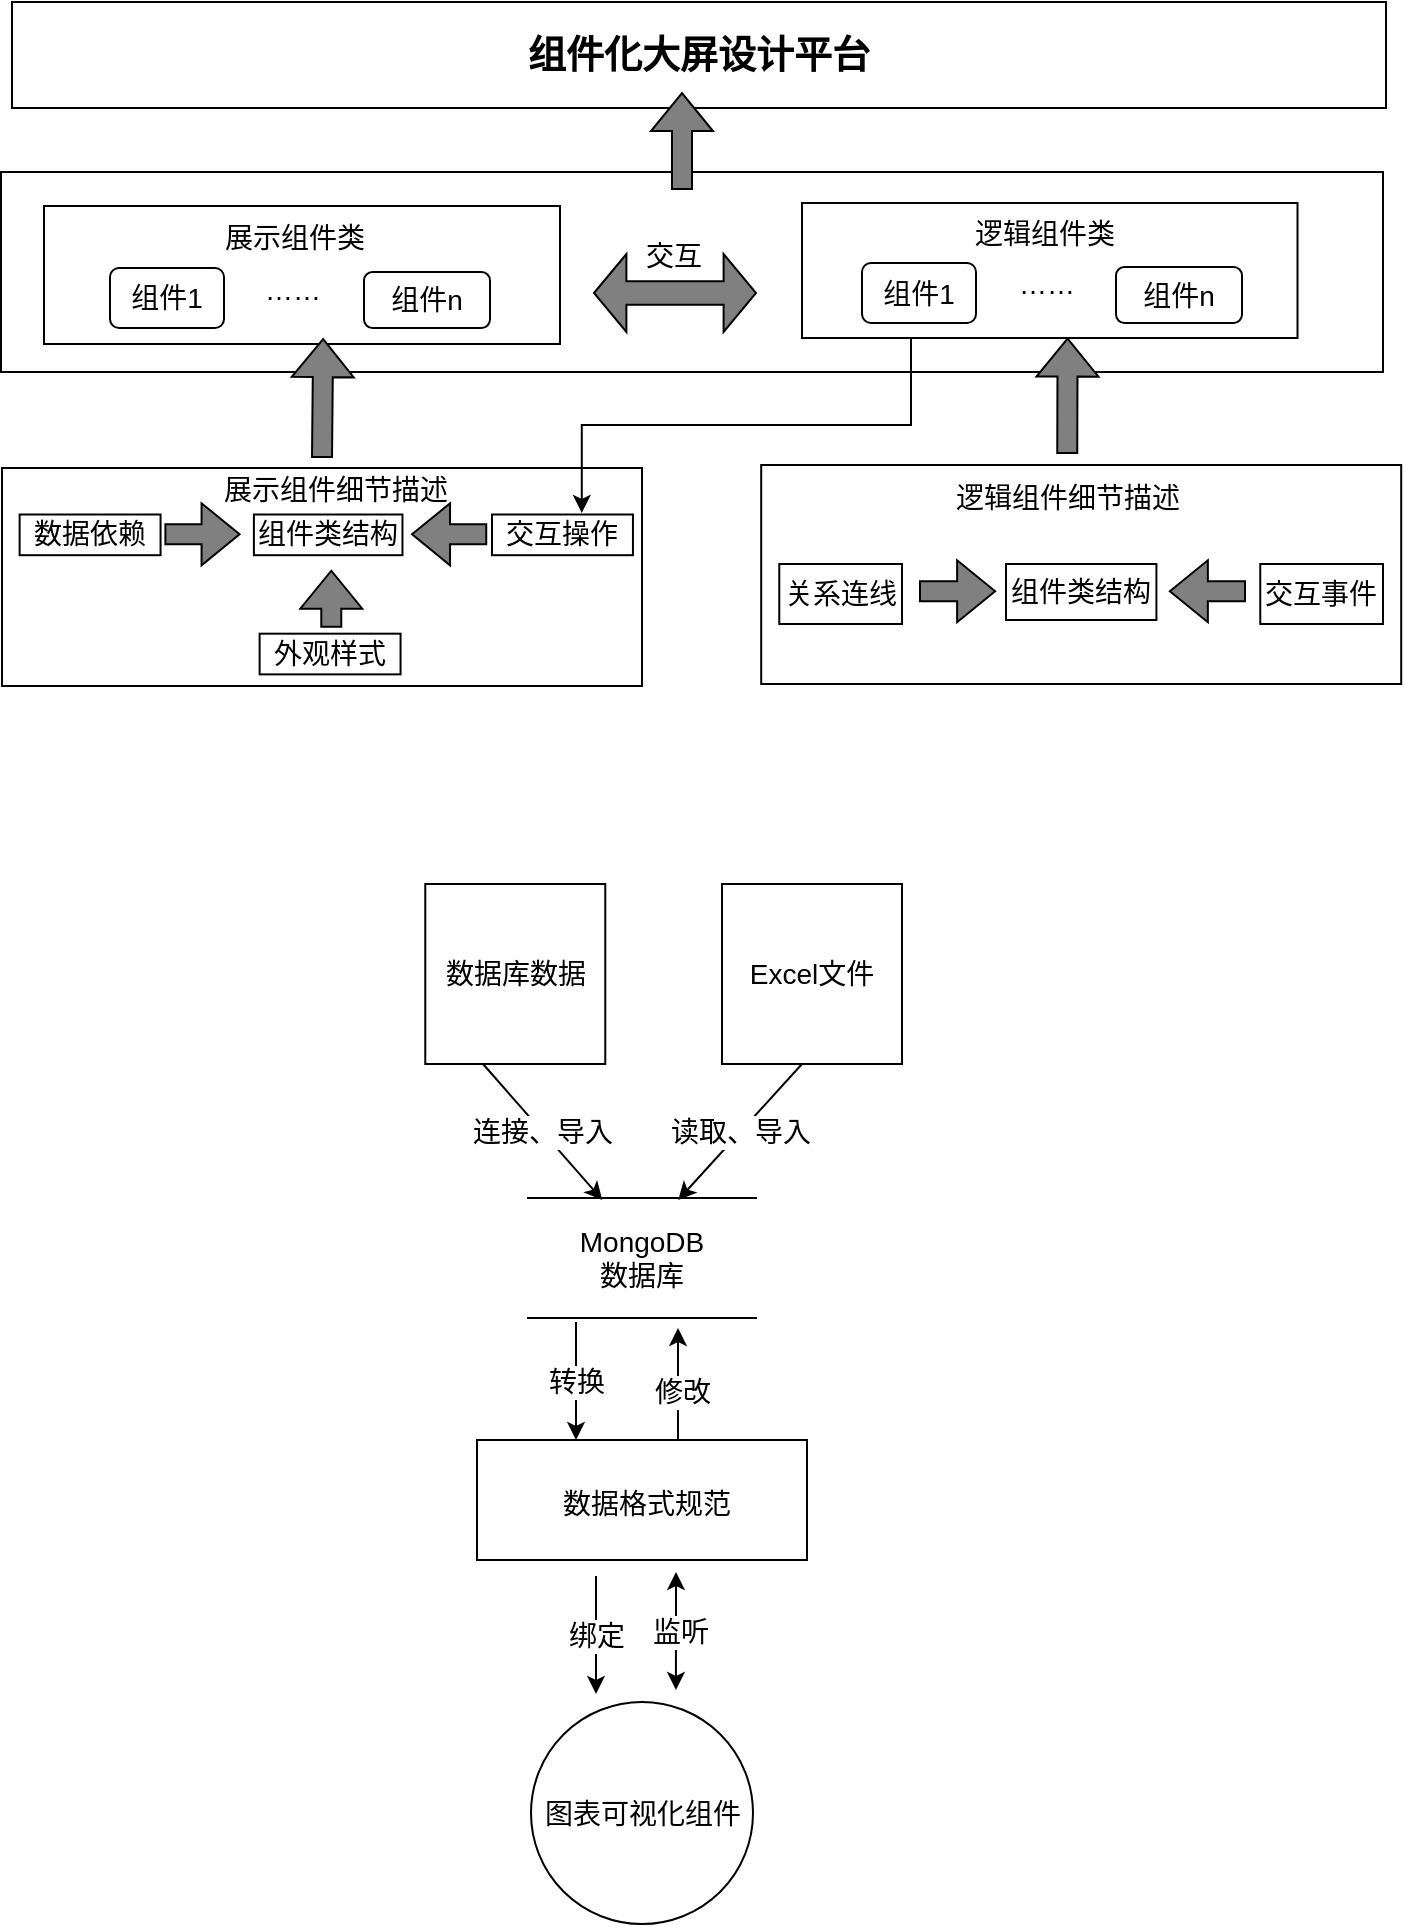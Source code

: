 <mxfile version="20.5.1" type="github">
  <diagram id="582y9QvesD82Uv6ePpaU" name="第 1 页">
    <mxGraphModel dx="996" dy="646" grid="0" gridSize="10" guides="1" tooltips="1" connect="1" arrows="1" fold="1" page="0" pageScale="1" pageWidth="827" pageHeight="1169" math="0" shadow="0">
      <root>
        <mxCell id="0" />
        <mxCell id="1" parent="0" />
        <mxCell id="-D918swgOjqRrHATFK2N-1" value="&lt;h4&gt;&lt;font style=&quot;font-size: 19px;&quot;&gt;组件化大屏设计平台&lt;/font&gt;&lt;/h4&gt;" style="rounded=0;whiteSpace=wrap;html=1;" parent="1" vertex="1">
          <mxGeometry x="65" y="52" width="687" height="53" as="geometry" />
        </mxCell>
        <mxCell id="-D918swgOjqRrHATFK2N-28" value="" style="rounded=0;whiteSpace=wrap;html=1;fontFamily=Helvetica;fontSize=14;" parent="1" vertex="1">
          <mxGeometry x="59.5" y="137" width="691" height="100" as="geometry" />
        </mxCell>
        <mxCell id="-D918swgOjqRrHATFK2N-29" value="" style="rounded=0;whiteSpace=wrap;html=1;fontFamily=Helvetica;fontSize=14;" parent="1" vertex="1">
          <mxGeometry x="81" y="154" width="258" height="69" as="geometry" />
        </mxCell>
        <mxCell id="-D918swgOjqRrHATFK2N-33" value="组件1" style="rounded=1;whiteSpace=wrap;html=1;fontFamily=Helvetica;fontSize=14;" parent="1" vertex="1">
          <mxGeometry x="114" y="185" width="57" height="30" as="geometry" />
        </mxCell>
        <mxCell id="-D918swgOjqRrHATFK2N-34" value="组件n" style="rounded=1;whiteSpace=wrap;html=1;fontFamily=Helvetica;fontSize=14;" parent="1" vertex="1">
          <mxGeometry x="241" y="187" width="63" height="28" as="geometry" />
        </mxCell>
        <mxCell id="-D918swgOjqRrHATFK2N-35" value="……" style="text;html=1;strokeColor=none;fillColor=none;align=center;verticalAlign=middle;whiteSpace=wrap;rounded=0;fontFamily=Helvetica;fontSize=14;" parent="1" vertex="1">
          <mxGeometry x="171" y="179" width="69" height="33" as="geometry" />
        </mxCell>
        <mxCell id="-D918swgOjqRrHATFK2N-37" value="展示组件类" style="text;html=1;strokeColor=none;fillColor=none;align=center;verticalAlign=middle;whiteSpace=wrap;rounded=0;fontFamily=Helvetica;fontSize=14;" parent="1" vertex="1">
          <mxGeometry x="154" y="154.5" width="105" height="30.5" as="geometry" />
        </mxCell>
        <mxCell id="OK6cJxH25SSulwuUvQpc-1" value="" style="rounded=0;whiteSpace=wrap;html=1;fontFamily=Helvetica;fontSize=14;" vertex="1" parent="1">
          <mxGeometry x="460" y="152.5" width="247.75" height="67.5" as="geometry" />
        </mxCell>
        <mxCell id="OK6cJxH25SSulwuUvQpc-2" value="组件1" style="rounded=1;whiteSpace=wrap;html=1;fontFamily=Helvetica;fontSize=14;" vertex="1" parent="1">
          <mxGeometry x="490" y="182.5" width="57" height="30" as="geometry" />
        </mxCell>
        <mxCell id="OK6cJxH25SSulwuUvQpc-3" value="组件n" style="rounded=1;whiteSpace=wrap;html=1;fontFamily=Helvetica;fontSize=14;" vertex="1" parent="1">
          <mxGeometry x="617" y="184.5" width="63" height="28" as="geometry" />
        </mxCell>
        <mxCell id="OK6cJxH25SSulwuUvQpc-4" value="……" style="text;html=1;strokeColor=none;fillColor=none;align=center;verticalAlign=middle;whiteSpace=wrap;rounded=0;fontFamily=Helvetica;fontSize=14;" vertex="1" parent="1">
          <mxGeometry x="546.5" y="177.5" width="70.5" height="31.5" as="geometry" />
        </mxCell>
        <mxCell id="OK6cJxH25SSulwuUvQpc-5" value="逻辑组件类" style="text;html=1;strokeColor=none;fillColor=none;align=center;verticalAlign=middle;whiteSpace=wrap;rounded=0;fontFamily=Helvetica;fontSize=14;" vertex="1" parent="1">
          <mxGeometry x="529.25" y="152.5" width="105" height="30.5" as="geometry" />
        </mxCell>
        <mxCell id="OK6cJxH25SSulwuUvQpc-6" value="" style="shape=flexArrow;endArrow=classic;html=1;rounded=0;fillColor=#808080;" edge="1" parent="1">
          <mxGeometry width="50" height="50" relative="1" as="geometry">
            <mxPoint x="400" y="146" as="sourcePoint" />
            <mxPoint x="400" y="97" as="targetPoint" />
          </mxGeometry>
        </mxCell>
        <mxCell id="OK6cJxH25SSulwuUvQpc-25" value="" style="group" vertex="1" connectable="0" parent="1">
          <mxGeometry x="60" y="285" width="320" height="109" as="geometry" />
        </mxCell>
        <mxCell id="OK6cJxH25SSulwuUvQpc-12" value="" style="rounded=0;whiteSpace=wrap;html=1;fontSize=14;fillColor=#FFFFFF;" vertex="1" parent="OK6cJxH25SSulwuUvQpc-25">
          <mxGeometry width="320" height="109" as="geometry" />
        </mxCell>
        <mxCell id="OK6cJxH25SSulwuUvQpc-14" value="展示组件细节描述" style="text;html=1;strokeColor=none;fillColor=none;align=center;verticalAlign=middle;whiteSpace=wrap;rounded=0;fontSize=14;" vertex="1" parent="OK6cJxH25SSulwuUvQpc-25">
          <mxGeometry x="103.486" width="127.625" height="21.8" as="geometry" />
        </mxCell>
        <mxCell id="OK6cJxH25SSulwuUvQpc-15" value="组件类结构" style="rounded=0;whiteSpace=wrap;html=1;fontSize=14;fillColor=#FFFFFF;" vertex="1" parent="OK6cJxH25SSulwuUvQpc-25">
          <mxGeometry x="125.952" y="23.253" width="74.286" height="20.347" as="geometry" />
        </mxCell>
        <mxCell id="OK6cJxH25SSulwuUvQpc-16" value="数据依赖" style="rounded=0;whiteSpace=wrap;html=1;fontSize=14;fillColor=#FFFFFF;" vertex="1" parent="OK6cJxH25SSulwuUvQpc-25">
          <mxGeometry x="8.81" y="23.253" width="70.476" height="20.347" as="geometry" />
        </mxCell>
        <mxCell id="OK6cJxH25SSulwuUvQpc-17" value="交互操作" style="rounded=0;whiteSpace=wrap;html=1;fontSize=14;fillColor=#FFFFFF;" vertex="1" parent="OK6cJxH25SSulwuUvQpc-25">
          <mxGeometry x="245" y="23.253" width="70.476" height="20.347" as="geometry" />
        </mxCell>
        <mxCell id="OK6cJxH25SSulwuUvQpc-18" value="" style="shape=flexArrow;endArrow=classic;html=1;rounded=0;fontSize=14;fillColor=#808080;" edge="1" parent="OK6cJxH25SSulwuUvQpc-25">
          <mxGeometry width="50" height="50" relative="1" as="geometry">
            <mxPoint x="242.619" y="33.151" as="sourcePoint" />
            <mxPoint x="204.524" y="33.151" as="targetPoint" />
          </mxGeometry>
        </mxCell>
        <mxCell id="OK6cJxH25SSulwuUvQpc-19" value="" style="shape=flexArrow;endArrow=classic;html=1;rounded=0;fontSize=14;fillColor=#808080;" edge="1" parent="OK6cJxH25SSulwuUvQpc-25">
          <mxGeometry width="50" height="50" relative="1" as="geometry">
            <mxPoint x="81.19" y="33.151" as="sourcePoint" />
            <mxPoint x="119.286" y="33.151" as="targetPoint" />
          </mxGeometry>
        </mxCell>
        <mxCell id="OK6cJxH25SSulwuUvQpc-23" value="外观样式" style="rounded=0;whiteSpace=wrap;html=1;fontSize=14;fillColor=#FFFFFF;" vertex="1" parent="OK6cJxH25SSulwuUvQpc-25">
          <mxGeometry x="128.81" y="82.84" width="70.476" height="20.347" as="geometry" />
        </mxCell>
        <mxCell id="OK6cJxH25SSulwuUvQpc-24" value="" style="shape=flexArrow;endArrow=classic;html=1;rounded=0;fontSize=14;fillColor=#808080;" edge="1" parent="OK6cJxH25SSulwuUvQpc-25">
          <mxGeometry width="50" height="50" relative="1" as="geometry">
            <mxPoint x="164.638" y="79.933" as="sourcePoint" />
            <mxPoint x="164.638" y="50.867" as="targetPoint" />
          </mxGeometry>
        </mxCell>
        <mxCell id="OK6cJxH25SSulwuUvQpc-26" value="" style="rounded=0;whiteSpace=wrap;html=1;fontSize=14;fillColor=#FFFFFF;" vertex="1" parent="1">
          <mxGeometry x="439.6" y="283.5" width="320" height="109.5" as="geometry" />
        </mxCell>
        <mxCell id="OK6cJxH25SSulwuUvQpc-27" value="逻辑组件细节描述" style="text;html=1;strokeColor=none;fillColor=none;align=center;verticalAlign=middle;whiteSpace=wrap;rounded=0;fontSize=14;" vertex="1" parent="1">
          <mxGeometry x="533" y="285" width="120" height="29" as="geometry" />
        </mxCell>
        <mxCell id="OK6cJxH25SSulwuUvQpc-29" value="组件类结构" style="rounded=0;whiteSpace=wrap;html=1;fontSize=14;fillColor=#FFFFFF;" vertex="1" parent="1">
          <mxGeometry x="561.997" y="333" width="75.214" height="28" as="geometry" />
        </mxCell>
        <mxCell id="OK6cJxH25SSulwuUvQpc-28" value="" style="shape=flexArrow;endArrow=classic;html=1;rounded=0;fontSize=14;fillColor=#808080;entryX=0.541;entryY=0.957;entryDx=0;entryDy=0;entryPerimeter=0;" edge="1" parent="1" target="-D918swgOjqRrHATFK2N-29">
          <mxGeometry width="50" height="50" relative="1" as="geometry">
            <mxPoint x="220" y="280" as="sourcePoint" />
            <mxPoint x="220" y="240" as="targetPoint" />
          </mxGeometry>
        </mxCell>
        <mxCell id="OK6cJxH25SSulwuUvQpc-30" value="关系连线" style="rounded=0;whiteSpace=wrap;html=1;fontSize=14;fillColor=#FFFFFF;" vertex="1" parent="1">
          <mxGeometry x="448.64" y="333" width="61.36" height="30" as="geometry" />
        </mxCell>
        <mxCell id="OK6cJxH25SSulwuUvQpc-32" value="" style="shape=flexArrow;endArrow=classic;html=1;rounded=0;fontSize=14;fillColor=#808080;" edge="1" parent="1">
          <mxGeometry width="50" height="50" relative="1" as="geometry">
            <mxPoint x="518.495" y="346.62" as="sourcePoint" />
            <mxPoint x="557.067" y="346.62" as="targetPoint" />
          </mxGeometry>
        </mxCell>
        <mxCell id="OK6cJxH25SSulwuUvQpc-33" value="" style="group" vertex="1" connectable="0" parent="1">
          <mxGeometry x="356" y="164" width="81" height="53" as="geometry" />
        </mxCell>
        <mxCell id="OK6cJxH25SSulwuUvQpc-7" value="" style="shape=doubleArrow;whiteSpace=wrap;html=1;fillColor=#808080;" vertex="1" parent="OK6cJxH25SSulwuUvQpc-33">
          <mxGeometry y="14" width="81" height="39" as="geometry" />
        </mxCell>
        <mxCell id="OK6cJxH25SSulwuUvQpc-8" value="&lt;font style=&quot;font-size: 14px;&quot;&gt;交互&lt;/font&gt;" style="text;html=1;strokeColor=none;fillColor=none;align=center;verticalAlign=middle;whiteSpace=wrap;rounded=0;" vertex="1" parent="OK6cJxH25SSulwuUvQpc-33">
          <mxGeometry x="10" width="60" height="30" as="geometry" />
        </mxCell>
        <mxCell id="OK6cJxH25SSulwuUvQpc-34" value="" style="shape=flexArrow;endArrow=classic;html=1;rounded=0;fontSize=14;fillColor=#808080;entryX=0.536;entryY=0.997;entryDx=0;entryDy=0;entryPerimeter=0;" edge="1" parent="1" target="OK6cJxH25SSulwuUvQpc-1">
          <mxGeometry width="50" height="50" relative="1" as="geometry">
            <mxPoint x="592.62" y="278.0" as="sourcePoint" />
            <mxPoint x="592.62" y="238.0" as="targetPoint" />
          </mxGeometry>
        </mxCell>
        <mxCell id="OK6cJxH25SSulwuUvQpc-35" value="交互事件" style="rounded=0;whiteSpace=wrap;html=1;fontSize=14;fillColor=#FFFFFF;" vertex="1" parent="1">
          <mxGeometry x="689.14" y="333" width="61.36" height="30" as="geometry" />
        </mxCell>
        <mxCell id="OK6cJxH25SSulwuUvQpc-37" value="" style="shape=flexArrow;endArrow=classic;html=1;rounded=0;fontSize=14;fillColor=#808080;" edge="1" parent="1">
          <mxGeometry width="50" height="50" relative="1" as="geometry">
            <mxPoint x="682.002" y="346.62" as="sourcePoint" />
            <mxPoint x="643.43" y="346.62" as="targetPoint" />
          </mxGeometry>
        </mxCell>
        <mxCell id="OK6cJxH25SSulwuUvQpc-41" value="" style="edgeStyle=elbowEdgeStyle;elbow=vertical;endArrow=classic;html=1;rounded=0;fontSize=14;fillColor=#808080;exitX=0.22;exitY=0.985;exitDx=0;exitDy=0;exitPerimeter=0;entryX=0.637;entryY=-0.039;entryDx=0;entryDy=0;entryPerimeter=0;" edge="1" parent="1" target="OK6cJxH25SSulwuUvQpc-17">
          <mxGeometry width="50" height="50" relative="1" as="geometry">
            <mxPoint x="514.505" y="219.988" as="sourcePoint" />
            <mxPoint x="350" y="301" as="targetPoint" />
          </mxGeometry>
        </mxCell>
        <mxCell id="OK6cJxH25SSulwuUvQpc-43" value="Excel文件" style="whiteSpace=wrap;html=1;aspect=fixed;fontSize=14;fillColor=#FFFFFF;" vertex="1" parent="1">
          <mxGeometry x="420" y="493" width="90" height="90" as="geometry" />
        </mxCell>
        <mxCell id="OK6cJxH25SSulwuUvQpc-44" value="数据库数据" style="whiteSpace=wrap;html=1;aspect=fixed;fontSize=14;fillColor=#FFFFFF;" vertex="1" parent="1">
          <mxGeometry x="271.64" y="493" width="90" height="90" as="geometry" />
        </mxCell>
        <mxCell id="OK6cJxH25SSulwuUvQpc-45" value="" style="endArrow=classic;html=1;rounded=0;fontSize=14;fillColor=#808080;entryX=0.016;entryY=0.341;entryDx=0;entryDy=0;entryPerimeter=0;" edge="1" parent="1" target="OK6cJxH25SSulwuUvQpc-51">
          <mxGeometry relative="1" as="geometry">
            <mxPoint x="460" y="583" as="sourcePoint" />
            <mxPoint x="581" y="649" as="targetPoint" />
          </mxGeometry>
        </mxCell>
        <mxCell id="OK6cJxH25SSulwuUvQpc-46" value="读取、导入" style="edgeLabel;resizable=0;html=1;align=center;verticalAlign=middle;fontSize=14;fillColor=#FFFFFF;" connectable="0" vertex="1" parent="OK6cJxH25SSulwuUvQpc-45">
          <mxGeometry relative="1" as="geometry" />
        </mxCell>
        <mxCell id="OK6cJxH25SSulwuUvQpc-51" value="" style="shape=partialRectangle;whiteSpace=wrap;html=1;top=0;bottom=0;fillColor=none;fontSize=14;rotation=90;" vertex="1" parent="1">
          <mxGeometry x="350" y="623" width="60" height="114" as="geometry" />
        </mxCell>
        <mxCell id="OK6cJxH25SSulwuUvQpc-49" value="" style="endArrow=classic;html=1;rounded=0;fontSize=14;fillColor=#808080;entryX=0.016;entryY=0.674;entryDx=0;entryDy=0;entryPerimeter=0;" edge="1" parent="1" target="OK6cJxH25SSulwuUvQpc-51">
          <mxGeometry relative="1" as="geometry">
            <mxPoint x="300.5" y="583" as="sourcePoint" />
            <mxPoint x="409.5" y="649" as="targetPoint" />
          </mxGeometry>
        </mxCell>
        <mxCell id="OK6cJxH25SSulwuUvQpc-50" value="连接、导入" style="edgeLabel;resizable=0;html=1;align=center;verticalAlign=middle;fontSize=14;fillColor=#FFFFFF;" connectable="0" vertex="1" parent="OK6cJxH25SSulwuUvQpc-49">
          <mxGeometry relative="1" as="geometry" />
        </mxCell>
        <mxCell id="OK6cJxH25SSulwuUvQpc-48" value="MongoDB数据库" style="text;html=1;strokeColor=none;fillColor=none;align=center;verticalAlign=middle;whiteSpace=wrap;rounded=0;fontSize=14;" vertex="1" parent="1">
          <mxGeometry x="348" y="664.5" width="64" height="31" as="geometry" />
        </mxCell>
        <mxCell id="OK6cJxH25SSulwuUvQpc-55" value="" style="verticalLabelPosition=bottom;verticalAlign=top;html=1;shape=mxgraph.basic.rect;fillColor2=none;strokeWidth=1;size=20;indent=5;fontSize=14;fillColor=#FFFFFF;" vertex="1" parent="1">
          <mxGeometry x="297.5" y="771" width="165" height="60" as="geometry" />
        </mxCell>
        <mxCell id="OK6cJxH25SSulwuUvQpc-56" value="数据格式规范" style="text;html=1;strokeColor=none;fillColor=none;align=center;verticalAlign=middle;whiteSpace=wrap;rounded=0;fontSize=14;" vertex="1" parent="1">
          <mxGeometry x="333" y="788" width="99" height="30" as="geometry" />
        </mxCell>
        <mxCell id="OK6cJxH25SSulwuUvQpc-57" value="" style="endArrow=classic;html=1;rounded=0;fontSize=14;fillColor=#808080;" edge="1" parent="1">
          <mxGeometry relative="1" as="geometry">
            <mxPoint x="347" y="712" as="sourcePoint" />
            <mxPoint x="347" y="771" as="targetPoint" />
          </mxGeometry>
        </mxCell>
        <mxCell id="OK6cJxH25SSulwuUvQpc-58" value="转换" style="edgeLabel;resizable=0;html=1;align=center;verticalAlign=middle;fontSize=14;fillColor=#FFFFFF;" connectable="0" vertex="1" parent="OK6cJxH25SSulwuUvQpc-57">
          <mxGeometry relative="1" as="geometry" />
        </mxCell>
        <mxCell id="OK6cJxH25SSulwuUvQpc-59" value="" style="endArrow=classic;html=1;rounded=0;fontSize=14;fillColor=#808080;" edge="1" parent="1">
          <mxGeometry relative="1" as="geometry">
            <mxPoint x="398" y="771" as="sourcePoint" />
            <mxPoint x="398" y="715" as="targetPoint" />
          </mxGeometry>
        </mxCell>
        <mxCell id="OK6cJxH25SSulwuUvQpc-60" value="修改" style="edgeLabel;resizable=0;html=1;align=center;verticalAlign=middle;fontSize=14;fillColor=#FFFFFF;" connectable="0" vertex="1" parent="OK6cJxH25SSulwuUvQpc-59">
          <mxGeometry relative="1" as="geometry">
            <mxPoint x="2" y="4" as="offset" />
          </mxGeometry>
        </mxCell>
        <mxCell id="OK6cJxH25SSulwuUvQpc-61" value="图表可视化组件" style="ellipse;whiteSpace=wrap;html=1;aspect=fixed;fontSize=14;fillColor=#FFFFFF;" vertex="1" parent="1">
          <mxGeometry x="324.5" y="902" width="111" height="111" as="geometry" />
        </mxCell>
        <mxCell id="OK6cJxH25SSulwuUvQpc-62" value="" style="endArrow=classic;html=1;rounded=0;fontSize=14;fillColor=#808080;" edge="1" parent="1">
          <mxGeometry relative="1" as="geometry">
            <mxPoint x="357" y="839" as="sourcePoint" />
            <mxPoint x="357" y="898" as="targetPoint" />
          </mxGeometry>
        </mxCell>
        <mxCell id="OK6cJxH25SSulwuUvQpc-63" value="绑定" style="edgeLabel;resizable=0;html=1;align=center;verticalAlign=middle;fontSize=14;fillColor=#FFFFFF;" connectable="0" vertex="1" parent="OK6cJxH25SSulwuUvQpc-62">
          <mxGeometry relative="1" as="geometry" />
        </mxCell>
        <mxCell id="OK6cJxH25SSulwuUvQpc-66" value="" style="endArrow=classic;startArrow=classic;html=1;rounded=0;fontSize=14;fillColor=#808080;" edge="1" parent="1">
          <mxGeometry width="50" height="50" relative="1" as="geometry">
            <mxPoint x="396.97" y="896" as="sourcePoint" />
            <mxPoint x="397" y="837" as="targetPoint" />
          </mxGeometry>
        </mxCell>
        <mxCell id="OK6cJxH25SSulwuUvQpc-68" value="监听" style="edgeLabel;html=1;align=center;verticalAlign=middle;resizable=0;points=[];fontSize=14;" vertex="1" connectable="0" parent="OK6cJxH25SSulwuUvQpc-66">
          <mxGeometry x="0.21" y="-3" relative="1" as="geometry">
            <mxPoint x="-1" y="6" as="offset" />
          </mxGeometry>
        </mxCell>
      </root>
    </mxGraphModel>
  </diagram>
</mxfile>

